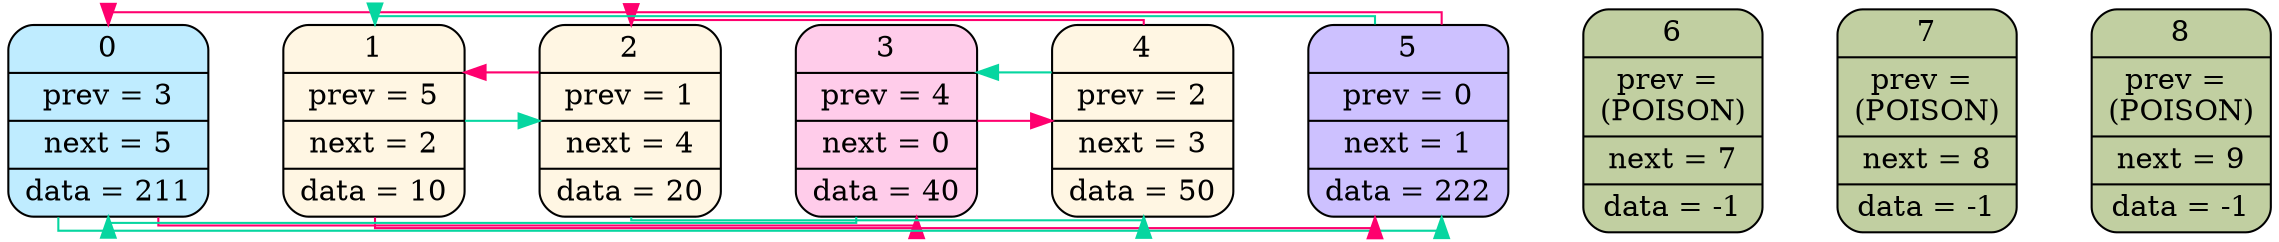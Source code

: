 digraph {
graph[splines = ortho];
node[shape = Mrecord, style = filled];
rankdir = LR;
node0[label = "0 | {prev = 3} | {next = 5} | {data = 211  }", fillcolor = "#BFECFF"];
node1[label = "1 | {prev = 5} | {next = 2} | {data = 10  }", fillcolor = "#FFF6E3"];
node2[label = "2 | {prev = 1} | {next = 4} | {data = 20  }", fillcolor = "#FFF6E3"];
node3[label = "3 | {prev = 4} | {next = 0} | {data = 40  }", fillcolor = "#FFCCEA"];
node4[label = "4 | {prev = 2} | {next = 3} | {data = 50  }", fillcolor = "#FFF6E3"];
node5[label = "5 | {prev = 0} | {next = 1} | {data = 222  }", fillcolor = "#CDC1FF"];
node6[label = "6 | {prev = \n(POISON)} | {next = 7} | {data = -1  }", fillcolor = "#C1CFA1"];
node7[label = "7 | {prev = \n(POISON)} | {next = 8} | {data = -1  }", fillcolor = "#C1CFA1"];
node8[label = "8 | {prev = \n(POISON)} | {next = 9} | {data = -1  }", fillcolor = "#C1CFA1"];
node0 -> node1[style = invis, weight = 100000.0];
node1 -> node2[style = invis, weight = 100000.0];
node2 -> node3[style = invis, weight = 100000.0];
node3 -> node4[style = invis, weight = 100000.0];
node4 -> node5[style = invis, weight = 100000.0];
node5 -> node6[style = invis, weight = 100000.0];
node6 -> node7[style = invis, weight = 100000.0];
node7 -> node8[style = invis, weight = 100000.0];
node0 -> node5[color = "#06d6a0", constraint = false];
node5 -> node1[color = "#06d6a0", constraint = false];
node1 -> node2[color = "#06d6a0", constraint = false];
node2 -> node4[color = "#06d6a0", constraint = false];
node4 -> node3[color = "#06d6a0", constraint = false];
node3 -> node0[color = "#06d6a0", constraint = false];
node0 -> node3[color = "#ff006e", constraint = false];
node3 -> node4[color = "#ff006e", constraint = false];
node4 -> node2[color = "#ff006e", constraint = false];
node2 -> node1[color = "#ff006e", constraint = false];
node1 -> node5[color = "#ff006e", constraint = false];
node5 -> node0[color = "#ff006e", constraint = false];
}

